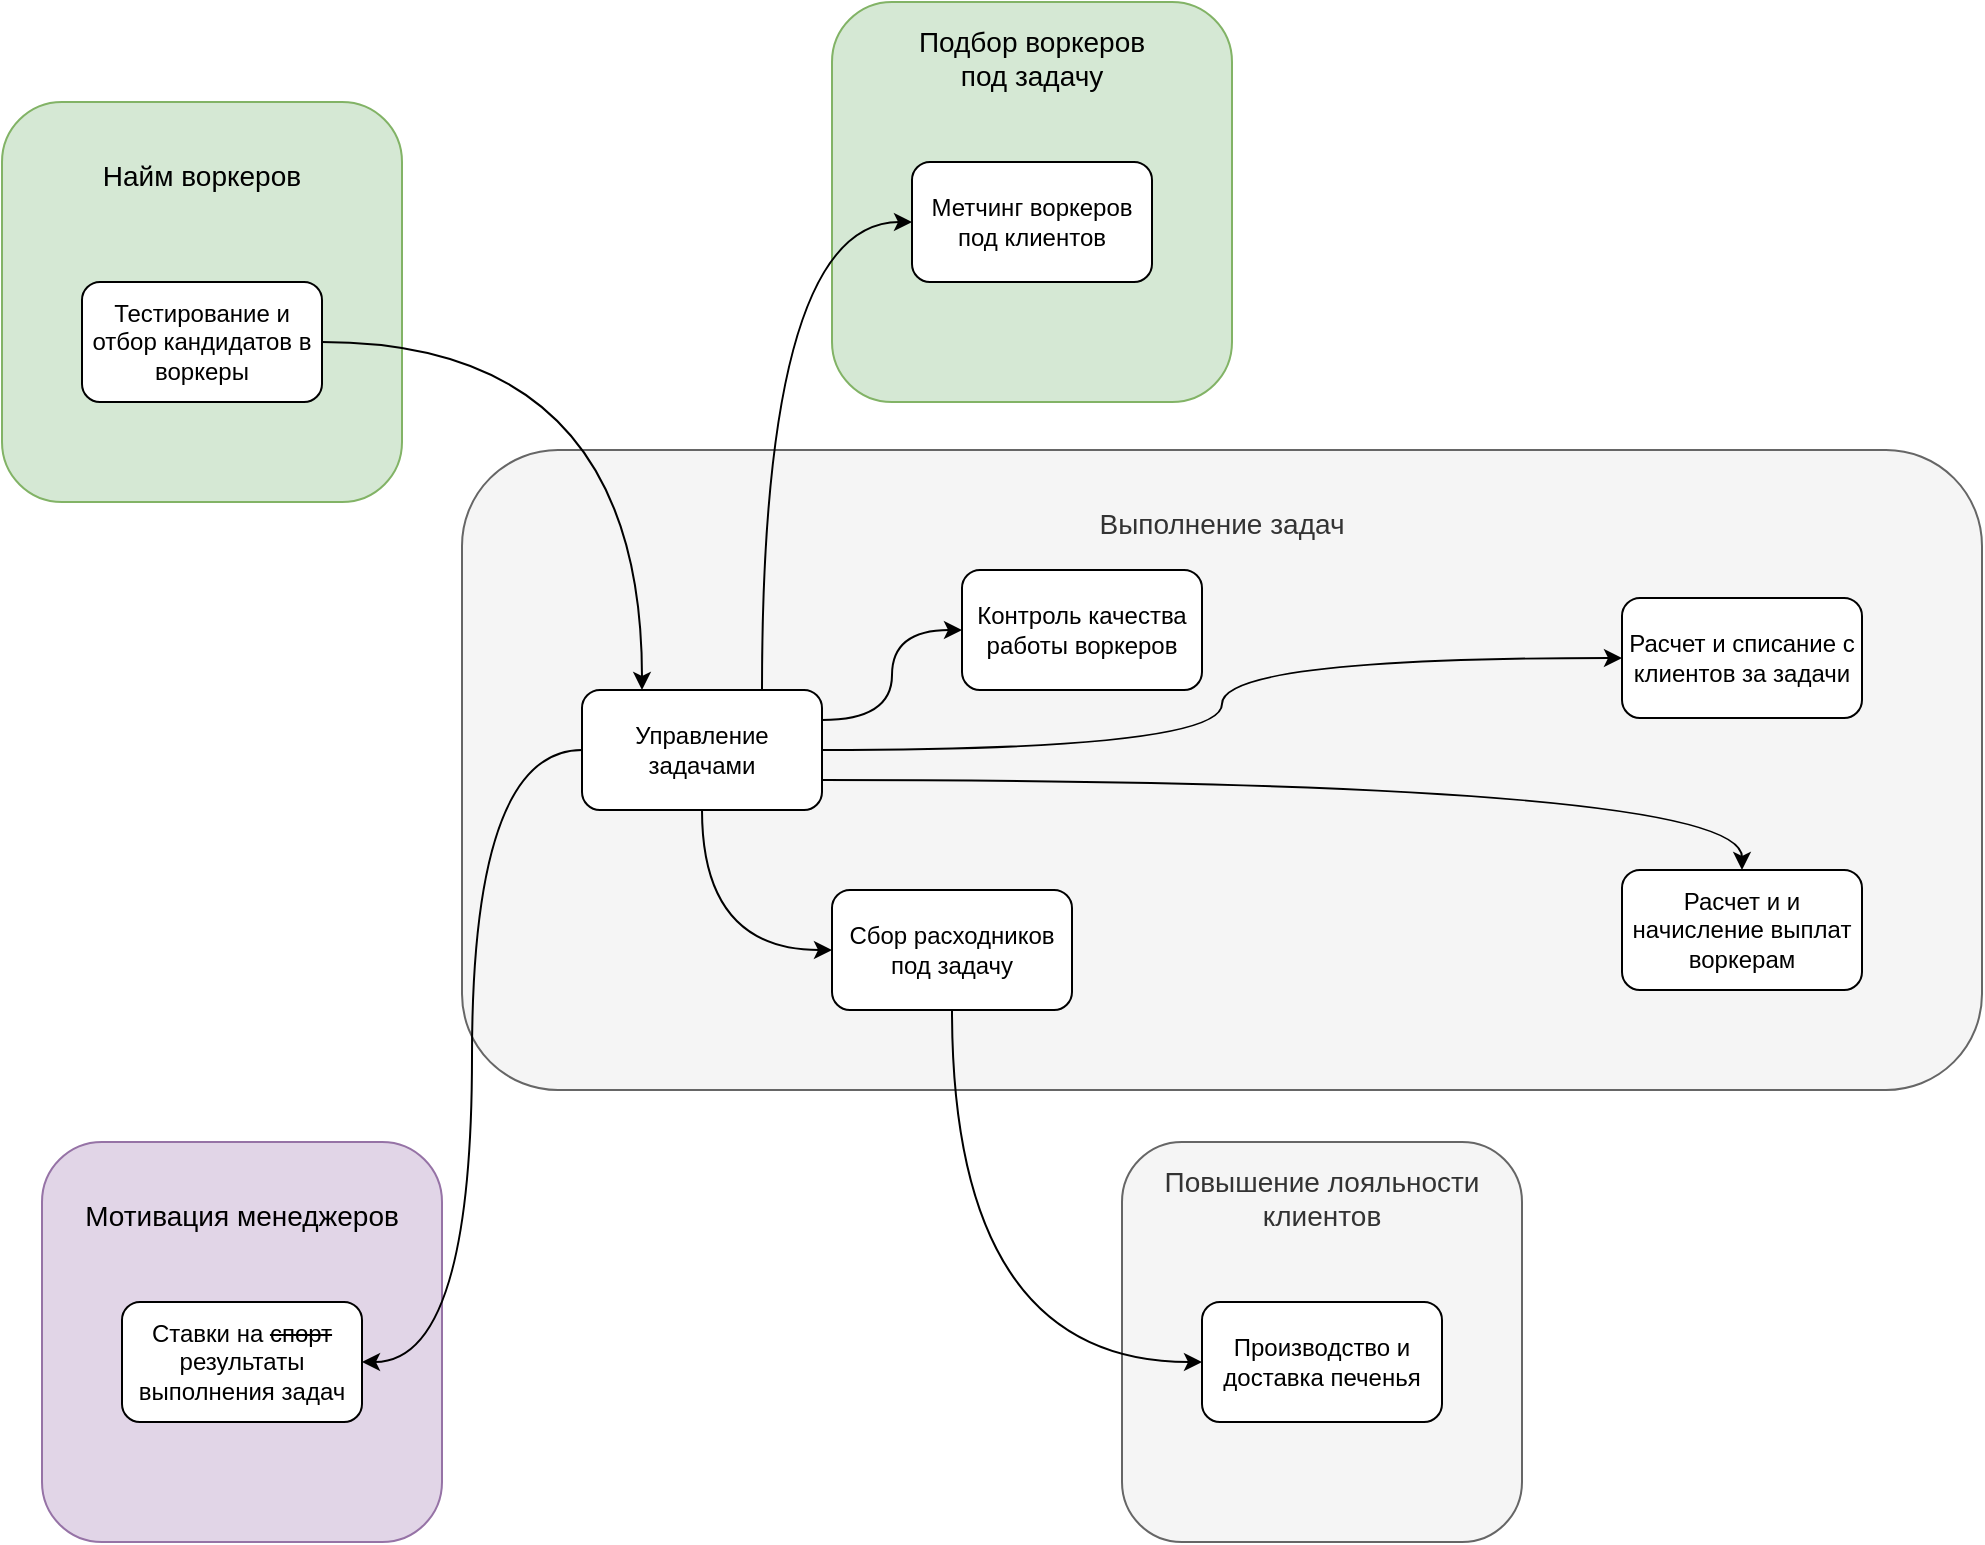 <mxfile version="22.0.0" type="device">
  <diagram name="Page-1" id="91vJqvhmCRSZ6P41PoAS">
    <mxGraphModel dx="2280" dy="1529" grid="1" gridSize="10" guides="1" tooltips="1" connect="1" arrows="1" fold="1" page="1" pageScale="1" pageWidth="1169" pageHeight="827" math="0" shadow="0">
      <root>
        <mxCell id="0" />
        <mxCell id="1" parent="0" />
        <mxCell id="Ck0aOG6g5C6bOc1WuIWT-2" value="Подбор воркеров &lt;br&gt;под задачу" style="rounded=1;whiteSpace=wrap;html=1;fillColor=#d5e8d4;strokeColor=#82b366;labelPosition=center;verticalLabelPosition=top;align=center;verticalAlign=bottom;spacingTop=0;spacingBottom=-48;fontSize=14;" vertex="1" parent="1">
          <mxGeometry x="505" y="29" width="200" height="200" as="geometry" />
        </mxCell>
        <mxCell id="Ck0aOG6g5C6bOc1WuIWT-3" value="Метчинг воркеров под клиентов" style="rounded=1;whiteSpace=wrap;html=1;" vertex="1" parent="1">
          <mxGeometry x="545" y="109" width="120" height="60" as="geometry" />
        </mxCell>
        <mxCell id="Ck0aOG6g5C6bOc1WuIWT-4" value="Найм воркеров" style="rounded=1;whiteSpace=wrap;html=1;fillColor=#d5e8d4;strokeColor=#82b366;labelPosition=center;verticalLabelPosition=top;align=center;verticalAlign=bottom;spacingTop=0;spacingBottom=-48;fontSize=14;" vertex="1" parent="1">
          <mxGeometry x="90" y="79" width="200" height="200" as="geometry" />
        </mxCell>
        <mxCell id="Ck0aOG6g5C6bOc1WuIWT-5" value="Тестирование и отбор кандидатов в воркеры" style="rounded=1;whiteSpace=wrap;html=1;" vertex="1" parent="1">
          <mxGeometry x="130" y="169" width="120" height="60" as="geometry" />
        </mxCell>
        <mxCell id="Ck0aOG6g5C6bOc1WuIWT-6" value="Выполнение задач" style="rounded=1;whiteSpace=wrap;html=1;fillColor=#f5f5f5;strokeColor=#666666;labelPosition=center;verticalLabelPosition=top;align=center;verticalAlign=bottom;spacingTop=0;spacingBottom=-48;fontSize=14;fontColor=#333333;" vertex="1" parent="1">
          <mxGeometry x="320" y="253" width="760" height="320" as="geometry" />
        </mxCell>
        <mxCell id="Ck0aOG6g5C6bOc1WuIWT-16" style="edgeStyle=orthogonalEdgeStyle;rounded=0;orthogonalLoop=1;jettySize=auto;html=1;curved=1;exitX=1;exitY=0.25;exitDx=0;exitDy=0;" edge="1" parent="1" source="Ck0aOG6g5C6bOc1WuIWT-7" target="Ck0aOG6g5C6bOc1WuIWT-9">
          <mxGeometry relative="1" as="geometry" />
        </mxCell>
        <mxCell id="Ck0aOG6g5C6bOc1WuIWT-17" style="edgeStyle=orthogonalEdgeStyle;rounded=0;orthogonalLoop=1;jettySize=auto;html=1;entryX=0;entryY=0.5;entryDx=0;entryDy=0;curved=1;exitX=0.5;exitY=1;exitDx=0;exitDy=0;" edge="1" parent="1" source="Ck0aOG6g5C6bOc1WuIWT-7" target="Ck0aOG6g5C6bOc1WuIWT-8">
          <mxGeometry relative="1" as="geometry" />
        </mxCell>
        <mxCell id="Ck0aOG6g5C6bOc1WuIWT-18" style="edgeStyle=orthogonalEdgeStyle;rounded=0;orthogonalLoop=1;jettySize=auto;html=1;curved=1;" edge="1" parent="1" source="Ck0aOG6g5C6bOc1WuIWT-7" target="Ck0aOG6g5C6bOc1WuIWT-10">
          <mxGeometry relative="1" as="geometry" />
        </mxCell>
        <mxCell id="Ck0aOG6g5C6bOc1WuIWT-23" style="edgeStyle=orthogonalEdgeStyle;curved=1;rounded=0;orthogonalLoop=1;jettySize=auto;html=1;entryX=0;entryY=0.5;entryDx=0;entryDy=0;exitX=0.75;exitY=0;exitDx=0;exitDy=0;" edge="1" parent="1" source="Ck0aOG6g5C6bOc1WuIWT-7" target="Ck0aOG6g5C6bOc1WuIWT-3">
          <mxGeometry relative="1" as="geometry" />
        </mxCell>
        <mxCell id="Ck0aOG6g5C6bOc1WuIWT-7" value="Управление задачами" style="rounded=1;whiteSpace=wrap;html=1;" vertex="1" parent="1">
          <mxGeometry x="380" y="373" width="120" height="60" as="geometry" />
        </mxCell>
        <mxCell id="Ck0aOG6g5C6bOc1WuIWT-8" value="Сбор расходников под задачу" style="rounded=1;whiteSpace=wrap;html=1;" vertex="1" parent="1">
          <mxGeometry x="505" y="473" width="120" height="60" as="geometry" />
        </mxCell>
        <mxCell id="Ck0aOG6g5C6bOc1WuIWT-9" value="Контроль качества работы воркеров" style="rounded=1;whiteSpace=wrap;html=1;" vertex="1" parent="1">
          <mxGeometry x="570" y="313" width="120" height="60" as="geometry" />
        </mxCell>
        <mxCell id="Ck0aOG6g5C6bOc1WuIWT-10" value="Расчет и списание с клиентов за задачи" style="rounded=1;whiteSpace=wrap;html=1;" vertex="1" parent="1">
          <mxGeometry x="900" y="327" width="120" height="60" as="geometry" />
        </mxCell>
        <mxCell id="Ck0aOG6g5C6bOc1WuIWT-11" value="Расчет и и начисление выплат воркерам" style="rounded=1;whiteSpace=wrap;html=1;" vertex="1" parent="1">
          <mxGeometry x="900" y="463" width="120" height="60" as="geometry" />
        </mxCell>
        <mxCell id="Ck0aOG6g5C6bOc1WuIWT-12" value="Мотивация менеджеров" style="rounded=1;whiteSpace=wrap;html=1;fillColor=#e1d5e7;strokeColor=#9673a6;labelPosition=center;verticalLabelPosition=top;align=center;verticalAlign=bottom;spacingTop=0;spacingBottom=-48;fontSize=14;" vertex="1" parent="1">
          <mxGeometry x="110" y="599" width="200" height="200" as="geometry" />
        </mxCell>
        <mxCell id="Ck0aOG6g5C6bOc1WuIWT-13" value="Повышение лояльности клиентов" style="rounded=1;whiteSpace=wrap;html=1;fillColor=#f5f5f5;strokeColor=#666666;labelPosition=center;verticalLabelPosition=top;align=center;verticalAlign=bottom;spacingTop=0;spacingBottom=-48;fontSize=14;fontColor=#333333;" vertex="1" parent="1">
          <mxGeometry x="650" y="599" width="200" height="200" as="geometry" />
        </mxCell>
        <mxCell id="Ck0aOG6g5C6bOc1WuIWT-14" value="Ставки на &lt;strike&gt;спорт &lt;/strike&gt;результаты выполнения задач" style="rounded=1;whiteSpace=wrap;html=1;" vertex="1" parent="1">
          <mxGeometry x="150" y="679" width="120" height="60" as="geometry" />
        </mxCell>
        <mxCell id="Ck0aOG6g5C6bOc1WuIWT-15" value="Производство и доставка печенья" style="rounded=1;whiteSpace=wrap;html=1;" vertex="1" parent="1">
          <mxGeometry x="690" y="679" width="120" height="60" as="geometry" />
        </mxCell>
        <mxCell id="Ck0aOG6g5C6bOc1WuIWT-19" style="edgeStyle=orthogonalEdgeStyle;rounded=0;orthogonalLoop=1;jettySize=auto;html=1;curved=1;exitX=1;exitY=0.75;exitDx=0;exitDy=0;" edge="1" parent="1" source="Ck0aOG6g5C6bOc1WuIWT-7" target="Ck0aOG6g5C6bOc1WuIWT-11">
          <mxGeometry relative="1" as="geometry" />
        </mxCell>
        <mxCell id="Ck0aOG6g5C6bOc1WuIWT-20" style="edgeStyle=orthogonalEdgeStyle;rounded=0;orthogonalLoop=1;jettySize=auto;html=1;entryX=1;entryY=0.5;entryDx=0;entryDy=0;curved=1;" edge="1" parent="1" source="Ck0aOG6g5C6bOc1WuIWT-7" target="Ck0aOG6g5C6bOc1WuIWT-14">
          <mxGeometry relative="1" as="geometry" />
        </mxCell>
        <mxCell id="Ck0aOG6g5C6bOc1WuIWT-21" style="edgeStyle=orthogonalEdgeStyle;rounded=0;orthogonalLoop=1;jettySize=auto;html=1;entryX=0;entryY=0.5;entryDx=0;entryDy=0;curved=1;exitX=0.5;exitY=1;exitDx=0;exitDy=0;" edge="1" parent="1" source="Ck0aOG6g5C6bOc1WuIWT-8" target="Ck0aOG6g5C6bOc1WuIWT-15">
          <mxGeometry relative="1" as="geometry" />
        </mxCell>
        <mxCell id="Ck0aOG6g5C6bOc1WuIWT-22" style="edgeStyle=orthogonalEdgeStyle;curved=1;rounded=0;orthogonalLoop=1;jettySize=auto;html=1;entryX=0.25;entryY=0;entryDx=0;entryDy=0;" edge="1" parent="1" source="Ck0aOG6g5C6bOc1WuIWT-5" target="Ck0aOG6g5C6bOc1WuIWT-7">
          <mxGeometry relative="1" as="geometry" />
        </mxCell>
      </root>
    </mxGraphModel>
  </diagram>
</mxfile>
